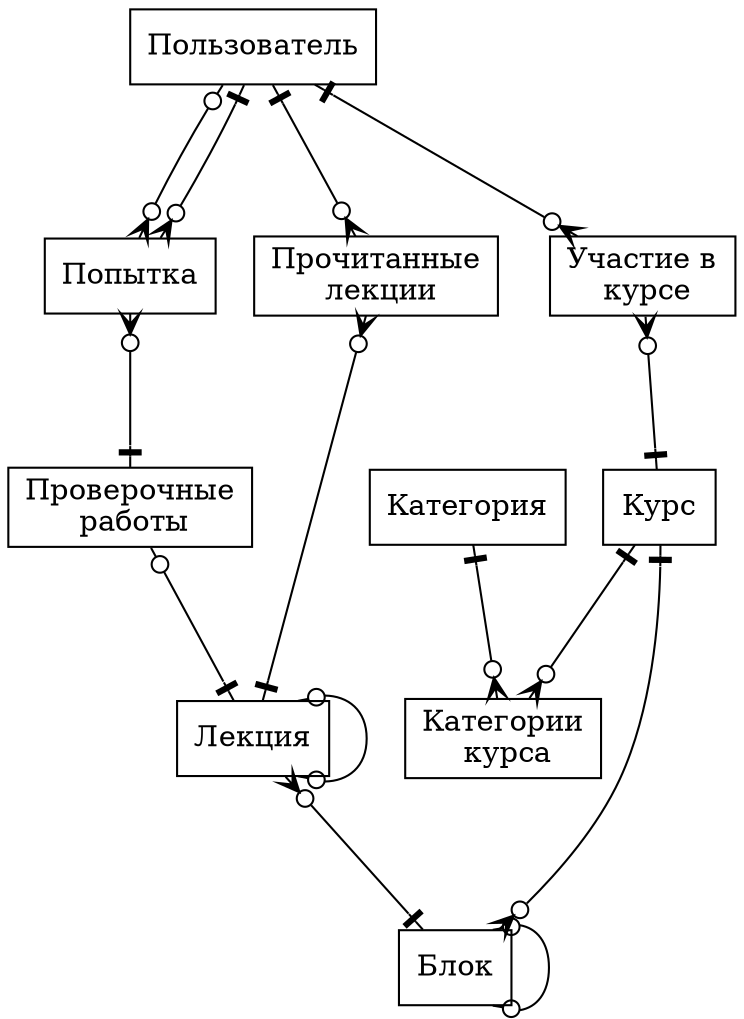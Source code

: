 digraph ERD {
  ranksep=1;

  User [ label="{<F> Пользователь}" shape = "record" ];
  Course [ label="{<F> Курс}" shape = "record" ];
  CourseCategory [ label="{<F> Категории\l курса}" shape = "record" ];
  Category [ label="{<F> Категория}" shape = "record" ];
  
  Block [ label="{<F> Блок}" shape = "record" ];
  Task [ label="{<F> Проверочные\l работы}" shape = "record" ];
  Solution [ label="{<F> Попытка}" shape = "record" ];
  Lecture [ label="{<F> Лекция}" shape = "record" ];
  CourseEnroll [ label="{<F> Участие&nbsp;в\l курсе}" shape = "record" ];
  LectureReaded [ label="{<F> Прочитанные \l лекции}" shape = "record" ];
 
  User->CourseEnroll [arrowhead = crowodot, arrowtail = noneotee, dir=both];
  User->LectureReaded[arrowhead = crowodot, arrowtail = noneotee, dir=both];
  User->Solution[arrowhead = crowodot, arrowtail = noneodot, dir=both];
  User->Solution[arrowhead = crowodot, arrowtail = noneotee, dir=both];
  
  Solution->Task[arrowhead = noneotee, arrowtail = crowodot, dir=both];
  CourseEnroll->Course [arrowhead = noneotee, arrowtail = crowodot, dir=both];
  LectureReaded->Lecture[arrowhead = noneotee, arrowtail = crowodot, dir=both];
  
  Task->Lecture[arrowhead = noneotee, arrowtail = noneodot, dir=both];
  Course->Block[arrowhead = crowodot, arrowtail = noneotee, dir=both];
  Lecture->Block[arrowhead = noneotee, arrowtail = crowodot, dir=both];
  
  Course->CourseCategory[arrowhead = crowodot, arrowtail = noneotee, dir=both];
  Category->CourseCategory[arrowhead = crowodot, arrowtail = noneotee, dir=both];
  
  Block->Block [arrowhead = noneodot, arrowtail = noneodot, dir=both];
  Lecture->Lecture [arrowhead = noneodot, arrowtail = noneodot, dir=both];
}